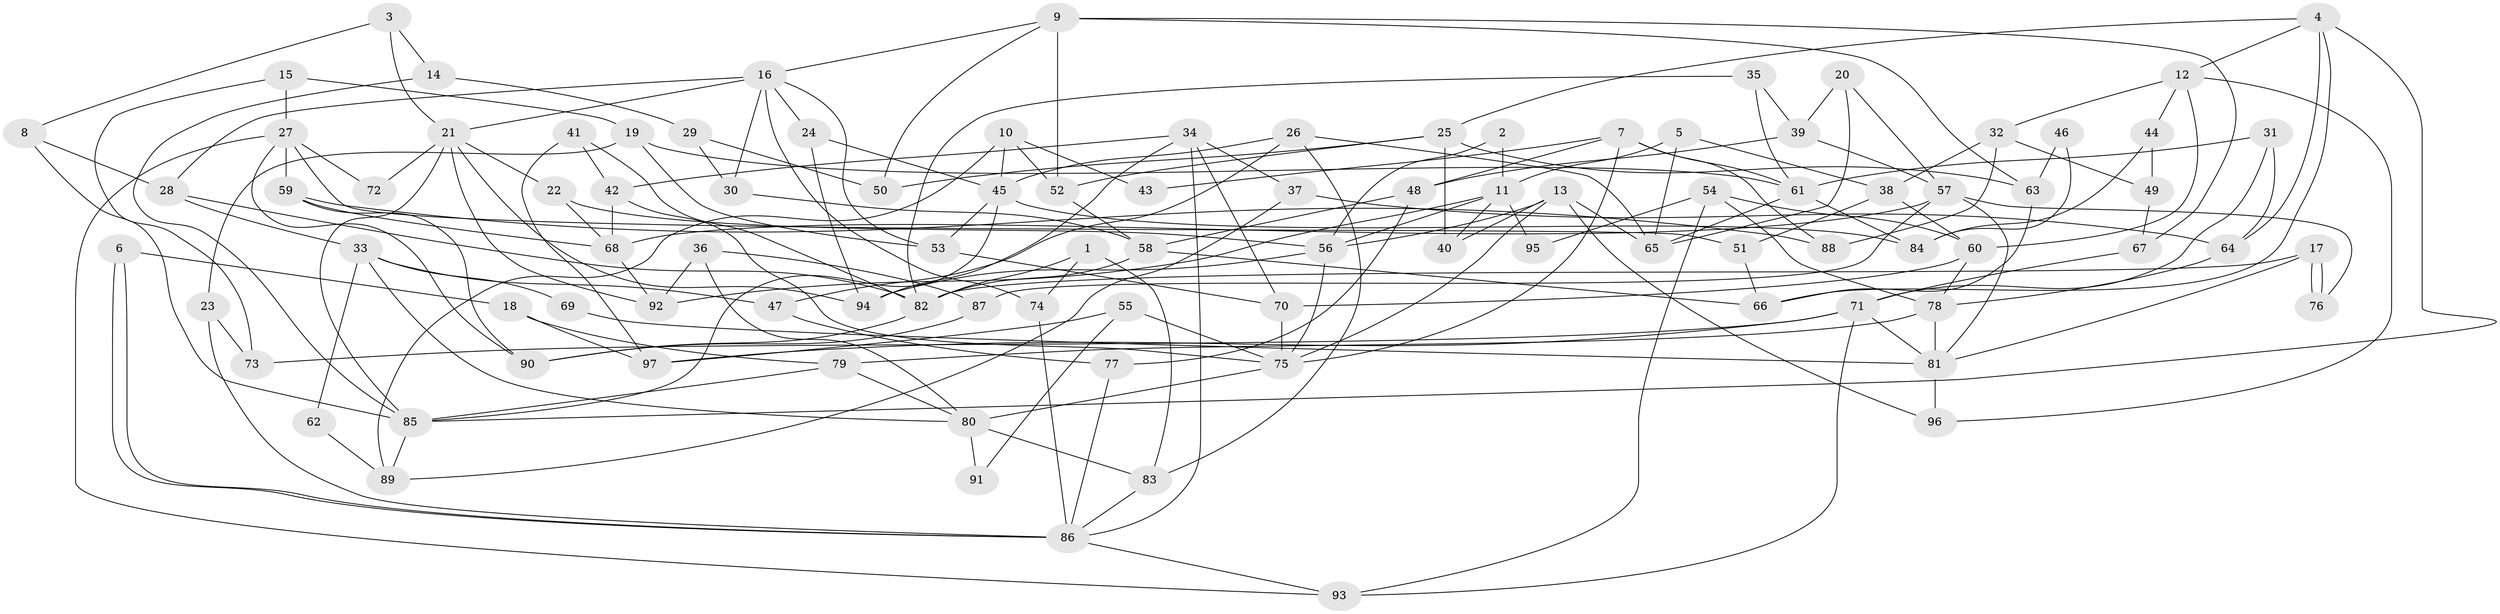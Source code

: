 // Generated by graph-tools (version 1.1) at 2025/14/03/09/25 04:14:53]
// undirected, 97 vertices, 194 edges
graph export_dot {
graph [start="1"]
  node [color=gray90,style=filled];
  1;
  2;
  3;
  4;
  5;
  6;
  7;
  8;
  9;
  10;
  11;
  12;
  13;
  14;
  15;
  16;
  17;
  18;
  19;
  20;
  21;
  22;
  23;
  24;
  25;
  26;
  27;
  28;
  29;
  30;
  31;
  32;
  33;
  34;
  35;
  36;
  37;
  38;
  39;
  40;
  41;
  42;
  43;
  44;
  45;
  46;
  47;
  48;
  49;
  50;
  51;
  52;
  53;
  54;
  55;
  56;
  57;
  58;
  59;
  60;
  61;
  62;
  63;
  64;
  65;
  66;
  67;
  68;
  69;
  70;
  71;
  72;
  73;
  74;
  75;
  76;
  77;
  78;
  79;
  80;
  81;
  82;
  83;
  84;
  85;
  86;
  87;
  88;
  89;
  90;
  91;
  92;
  93;
  94;
  95;
  96;
  97;
  1 -- 82;
  1 -- 74;
  1 -- 83;
  2 -- 56;
  2 -- 11;
  3 -- 21;
  3 -- 8;
  3 -- 14;
  4 -- 25;
  4 -- 85;
  4 -- 12;
  4 -- 64;
  4 -- 66;
  5 -- 65;
  5 -- 38;
  5 -- 11;
  6 -- 86;
  6 -- 86;
  6 -- 18;
  7 -- 88;
  7 -- 61;
  7 -- 43;
  7 -- 48;
  7 -- 75;
  8 -- 85;
  8 -- 28;
  9 -- 63;
  9 -- 50;
  9 -- 16;
  9 -- 52;
  9 -- 67;
  10 -- 89;
  10 -- 45;
  10 -- 43;
  10 -- 52;
  11 -- 56;
  11 -- 40;
  11 -- 92;
  11 -- 95;
  12 -- 60;
  12 -- 32;
  12 -- 44;
  12 -- 96;
  13 -- 96;
  13 -- 75;
  13 -- 40;
  13 -- 56;
  13 -- 65;
  14 -- 85;
  14 -- 29;
  15 -- 73;
  15 -- 27;
  15 -- 19;
  16 -- 53;
  16 -- 21;
  16 -- 24;
  16 -- 28;
  16 -- 30;
  16 -- 74;
  17 -- 76;
  17 -- 76;
  17 -- 81;
  17 -- 82;
  18 -- 79;
  18 -- 97;
  19 -- 53;
  19 -- 23;
  19 -- 61;
  20 -- 65;
  20 -- 57;
  20 -- 39;
  21 -- 92;
  21 -- 22;
  21 -- 72;
  21 -- 85;
  21 -- 94;
  22 -- 56;
  22 -- 68;
  23 -- 86;
  23 -- 73;
  24 -- 94;
  24 -- 45;
  25 -- 52;
  25 -- 40;
  25 -- 50;
  25 -- 63;
  26 -- 83;
  26 -- 47;
  26 -- 45;
  26 -- 65;
  27 -- 93;
  27 -- 90;
  27 -- 51;
  27 -- 59;
  27 -- 72;
  28 -- 82;
  28 -- 33;
  29 -- 30;
  29 -- 50;
  30 -- 58;
  31 -- 61;
  31 -- 71;
  31 -- 64;
  32 -- 38;
  32 -- 49;
  32 -- 88;
  33 -- 80;
  33 -- 47;
  33 -- 62;
  33 -- 69;
  34 -- 86;
  34 -- 94;
  34 -- 37;
  34 -- 42;
  34 -- 70;
  35 -- 39;
  35 -- 61;
  35 -- 82;
  36 -- 80;
  36 -- 92;
  36 -- 87;
  37 -- 64;
  37 -- 89;
  38 -- 60;
  38 -- 51;
  39 -- 48;
  39 -- 57;
  41 -- 82;
  41 -- 42;
  41 -- 97;
  42 -- 68;
  42 -- 75;
  44 -- 84;
  44 -- 49;
  45 -- 53;
  45 -- 84;
  45 -- 85;
  46 -- 63;
  46 -- 84;
  47 -- 77;
  48 -- 58;
  48 -- 77;
  49 -- 67;
  51 -- 66;
  52 -- 58;
  53 -- 70;
  54 -- 60;
  54 -- 78;
  54 -- 93;
  54 -- 95;
  55 -- 75;
  55 -- 97;
  55 -- 91;
  56 -- 75;
  56 -- 94;
  57 -- 68;
  57 -- 76;
  57 -- 81;
  57 -- 87;
  58 -- 82;
  58 -- 66;
  59 -- 90;
  59 -- 68;
  59 -- 88;
  60 -- 70;
  60 -- 78;
  61 -- 65;
  61 -- 84;
  62 -- 89;
  63 -- 66;
  64 -- 78;
  67 -- 71;
  68 -- 92;
  69 -- 81;
  70 -- 75;
  71 -- 81;
  71 -- 73;
  71 -- 93;
  71 -- 97;
  74 -- 86;
  75 -- 80;
  77 -- 86;
  78 -- 79;
  78 -- 81;
  79 -- 80;
  79 -- 85;
  80 -- 83;
  80 -- 91;
  81 -- 96;
  82 -- 90;
  83 -- 86;
  85 -- 89;
  86 -- 93;
  87 -- 90;
}
